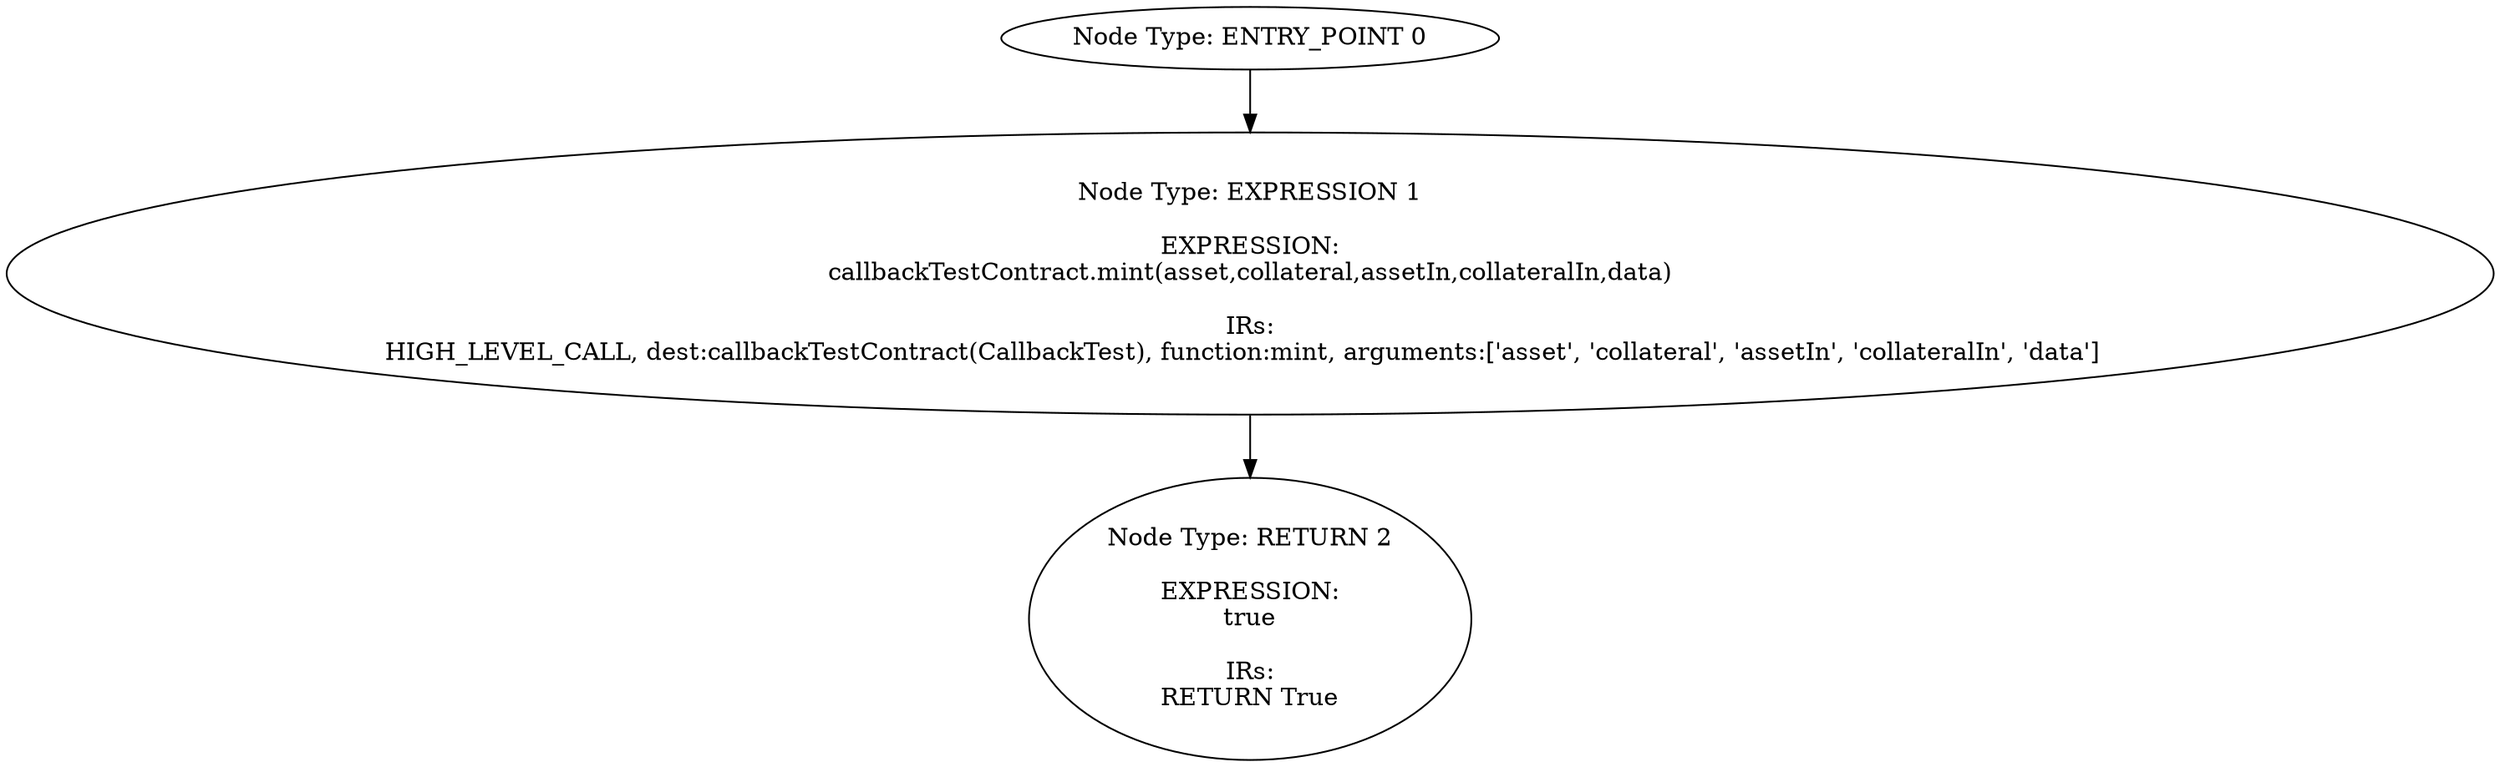 digraph{
0[label="Node Type: ENTRY_POINT 0
"];
0->1;
1[label="Node Type: EXPRESSION 1

EXPRESSION:
callbackTestContract.mint(asset,collateral,assetIn,collateralIn,data)

IRs:
HIGH_LEVEL_CALL, dest:callbackTestContract(CallbackTest), function:mint, arguments:['asset', 'collateral', 'assetIn', 'collateralIn', 'data']  "];
1->2;
2[label="Node Type: RETURN 2

EXPRESSION:
true

IRs:
RETURN True"];
}
